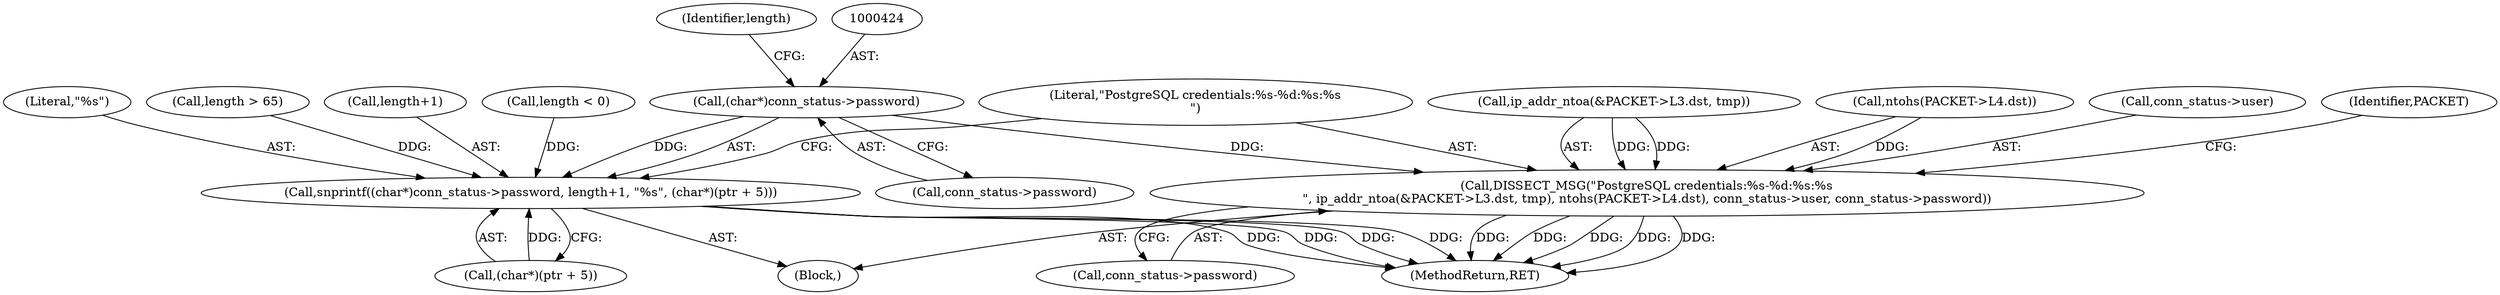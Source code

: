 digraph "0_ettercap_e3abe7d7585ecc420a7cab73313216613aadad5a@pointer" {
"1000423" [label="(Call,(char*)conn_status->password)"];
"1000422" [label="(Call,snprintf((char*)conn_status->password, length+1, \"%s\", (char*)(ptr + 5)))"];
"1000437" [label="(Call,DISSECT_MSG(\"PostgreSQL credentials:%s-%d:%s:%s\n\", ip_addr_ntoa(&PACKET->L3.dst, tmp), ntohs(PACKET->L4.dst), conn_status->user, conn_status->password))"];
"1000456" [label="(Call,conn_status->password)"];
"1000428" [label="(Call,length+1)"];
"1000438" [label="(Literal,\"PostgreSQL credentials:%s-%d:%s:%s\n\")"];
"1000399" [label="(Call,length < 0)"];
"1000386" [label="(Block,)"];
"1000431" [label="(Literal,\"%s\")"];
"1000422" [label="(Call,snprintf((char*)conn_status->password, length+1, \"%s\", (char*)(ptr + 5)))"];
"1000403" [label="(Call,length > 65)"];
"1000429" [label="(Identifier,length)"];
"1000439" [label="(Call,ip_addr_ntoa(&PACKET->L3.dst, tmp))"];
"1000447" [label="(Call,ntohs(PACKET->L4.dst))"];
"1000432" [label="(Call,(char*)(ptr + 5))"];
"1000425" [label="(Call,conn_status->password)"];
"1000592" [label="(MethodReturn,RET)"];
"1000453" [label="(Call,conn_status->user)"];
"1000437" [label="(Call,DISSECT_MSG(\"PostgreSQL credentials:%s-%d:%s:%s\n\", ip_addr_ntoa(&PACKET->L3.dst, tmp), ntohs(PACKET->L4.dst), conn_status->user, conn_status->password))"];
"1000423" [label="(Call,(char*)conn_status->password)"];
"1000460" [label="(Identifier,PACKET)"];
"1000423" -> "1000422"  [label="AST: "];
"1000423" -> "1000425"  [label="CFG: "];
"1000424" -> "1000423"  [label="AST: "];
"1000425" -> "1000423"  [label="AST: "];
"1000429" -> "1000423"  [label="CFG: "];
"1000423" -> "1000422"  [label="DDG: "];
"1000423" -> "1000437"  [label="DDG: "];
"1000422" -> "1000386"  [label="AST: "];
"1000422" -> "1000432"  [label="CFG: "];
"1000428" -> "1000422"  [label="AST: "];
"1000431" -> "1000422"  [label="AST: "];
"1000432" -> "1000422"  [label="AST: "];
"1000438" -> "1000422"  [label="CFG: "];
"1000422" -> "1000592"  [label="DDG: "];
"1000422" -> "1000592"  [label="DDG: "];
"1000422" -> "1000592"  [label="DDG: "];
"1000422" -> "1000592"  [label="DDG: "];
"1000403" -> "1000422"  [label="DDG: "];
"1000399" -> "1000422"  [label="DDG: "];
"1000432" -> "1000422"  [label="DDG: "];
"1000437" -> "1000386"  [label="AST: "];
"1000437" -> "1000456"  [label="CFG: "];
"1000438" -> "1000437"  [label="AST: "];
"1000439" -> "1000437"  [label="AST: "];
"1000447" -> "1000437"  [label="AST: "];
"1000453" -> "1000437"  [label="AST: "];
"1000456" -> "1000437"  [label="AST: "];
"1000460" -> "1000437"  [label="CFG: "];
"1000437" -> "1000592"  [label="DDG: "];
"1000437" -> "1000592"  [label="DDG: "];
"1000437" -> "1000592"  [label="DDG: "];
"1000437" -> "1000592"  [label="DDG: "];
"1000437" -> "1000592"  [label="DDG: "];
"1000439" -> "1000437"  [label="DDG: "];
"1000439" -> "1000437"  [label="DDG: "];
"1000447" -> "1000437"  [label="DDG: "];
}
